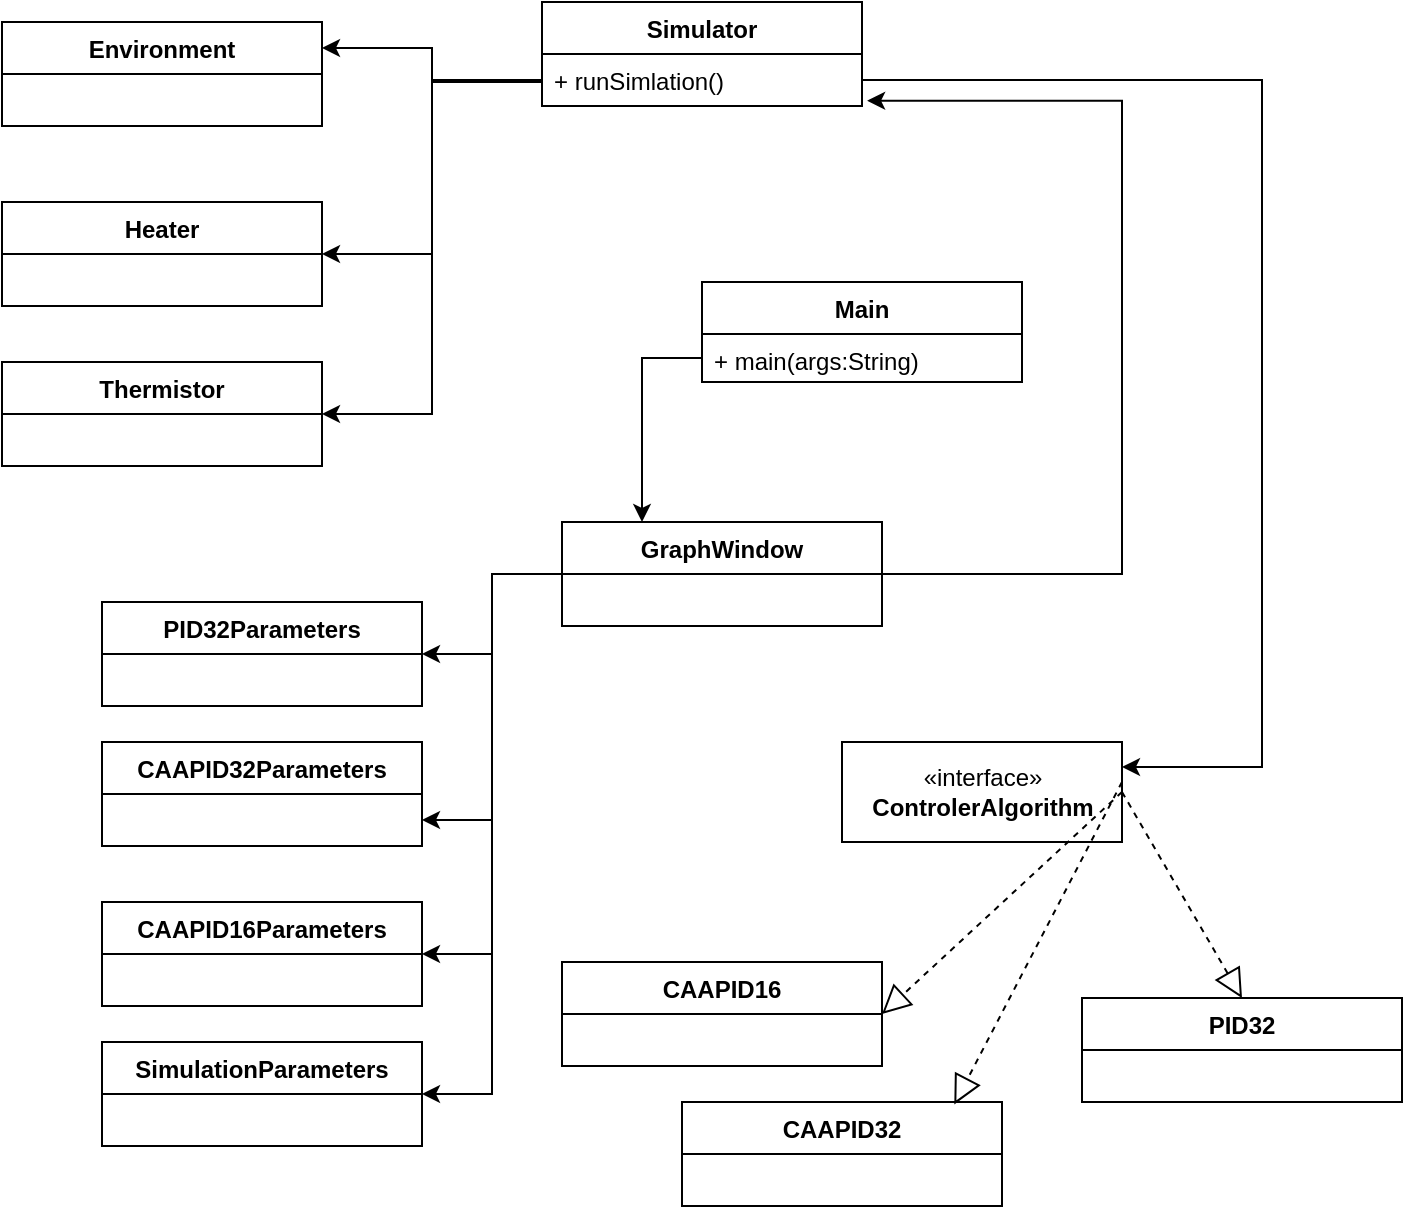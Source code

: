 <mxfile version="13.10.9" type="device"><diagram id="Tokpg13iMiT43Wdcxk94" name="Page-1"><mxGraphModel dx="1123" dy="625" grid="1" gridSize="10" guides="1" tooltips="1" connect="1" arrows="1" fold="1" page="1" pageScale="1" pageWidth="850" pageHeight="1100" math="0" shadow="0"><root><mxCell id="0"/><mxCell id="1" parent="0"/><mxCell id="pDsJ4XWTvrhEP__HKf2T-1" value="Main" style="swimlane;fontStyle=1;align=center;verticalAlign=top;childLayout=stackLayout;horizontal=1;startSize=26;horizontalStack=0;resizeParent=1;resizeParentMax=0;resizeLast=0;collapsible=1;marginBottom=0;" vertex="1" parent="1"><mxGeometry x="480" y="210" width="160" height="50" as="geometry"/></mxCell><mxCell id="pDsJ4XWTvrhEP__HKf2T-4" value="+ main(args:String)" style="text;strokeColor=none;fillColor=none;align=left;verticalAlign=top;spacingLeft=4;spacingRight=4;overflow=hidden;rotatable=0;points=[[0,0.5],[1,0.5]];portConstraint=eastwest;" vertex="1" parent="pDsJ4XWTvrhEP__HKf2T-1"><mxGeometry y="26" width="160" height="24" as="geometry"/></mxCell><mxCell id="pDsJ4XWTvrhEP__HKf2T-45" style="edgeStyle=orthogonalEdgeStyle;rounded=0;orthogonalLoop=1;jettySize=auto;html=1;entryX=1;entryY=0.5;entryDx=0;entryDy=0;" edge="1" parent="1" source="pDsJ4XWTvrhEP__HKf2T-5" target="pDsJ4XWTvrhEP__HKf2T-40"><mxGeometry relative="1" as="geometry"><Array as="points"><mxPoint x="345" y="110"/><mxPoint x="345" y="276"/></Array></mxGeometry></mxCell><mxCell id="pDsJ4XWTvrhEP__HKf2T-5" value="Simulator" style="swimlane;fontStyle=1;align=center;verticalAlign=top;childLayout=stackLayout;horizontal=1;startSize=26;horizontalStack=0;resizeParent=1;resizeParentMax=0;resizeLast=0;collapsible=1;marginBottom=0;" vertex="1" parent="1"><mxGeometry x="400" y="70" width="160" height="52" as="geometry"/></mxCell><mxCell id="pDsJ4XWTvrhEP__HKf2T-6" value="+ runSimlation()" style="text;strokeColor=none;fillColor=none;align=left;verticalAlign=top;spacingLeft=4;spacingRight=4;overflow=hidden;rotatable=0;points=[[0,0.5],[1,0.5]];portConstraint=eastwest;" vertex="1" parent="pDsJ4XWTvrhEP__HKf2T-5"><mxGeometry y="26" width="160" height="26" as="geometry"/></mxCell><mxCell id="pDsJ4XWTvrhEP__HKf2T-13" value="PID32Parameters" style="swimlane;fontStyle=1;align=center;verticalAlign=top;childLayout=stackLayout;horizontal=1;startSize=26;horizontalStack=0;resizeParent=1;resizeParentMax=0;resizeLast=0;collapsible=1;marginBottom=0;" vertex="1" parent="1"><mxGeometry x="180" y="370" width="160" height="52" as="geometry"/></mxCell><mxCell id="pDsJ4XWTvrhEP__HKf2T-15" value="CAAPID32Parameters" style="swimlane;fontStyle=1;align=center;verticalAlign=top;childLayout=stackLayout;horizontal=1;startSize=26;horizontalStack=0;resizeParent=1;resizeParentMax=0;resizeLast=0;collapsible=1;marginBottom=0;" vertex="1" parent="1"><mxGeometry x="180" y="440" width="160" height="52" as="geometry"/></mxCell><mxCell id="pDsJ4XWTvrhEP__HKf2T-17" value="SimulationParameters&#10;" style="swimlane;fontStyle=1;align=center;verticalAlign=top;childLayout=stackLayout;horizontal=1;startSize=26;horizontalStack=0;resizeParent=1;resizeParentMax=0;resizeLast=0;collapsible=1;marginBottom=0;" vertex="1" parent="1"><mxGeometry x="180" y="590" width="160" height="52" as="geometry"/></mxCell><mxCell id="pDsJ4XWTvrhEP__HKf2T-19" value="CAAPID16Parameters&#10;" style="swimlane;fontStyle=1;align=center;verticalAlign=top;childLayout=stackLayout;horizontal=1;startSize=26;horizontalStack=0;resizeParent=1;resizeParentMax=0;resizeLast=0;collapsible=1;marginBottom=0;" vertex="1" parent="1"><mxGeometry x="180" y="520" width="160" height="52" as="geometry"/></mxCell><mxCell id="pDsJ4XWTvrhEP__HKf2T-20" value="«interface»&lt;br&gt;&lt;b&gt;ControlerAlgorithm&lt;/b&gt;" style="html=1;" vertex="1" parent="1"><mxGeometry x="550" y="440" width="140" height="50" as="geometry"/></mxCell><mxCell id="pDsJ4XWTvrhEP__HKf2T-21" value="CAAPID16" style="swimlane;fontStyle=1;align=center;verticalAlign=top;childLayout=stackLayout;horizontal=1;startSize=26;horizontalStack=0;resizeParent=1;resizeParentMax=0;resizeLast=0;collapsible=1;marginBottom=0;" vertex="1" parent="1"><mxGeometry x="410" y="550" width="160" height="52" as="geometry"/></mxCell><mxCell id="pDsJ4XWTvrhEP__HKf2T-25" value="CAAPID32&#10;" style="swimlane;fontStyle=1;align=center;verticalAlign=top;childLayout=stackLayout;horizontal=1;startSize=26;horizontalStack=0;resizeParent=1;resizeParentMax=0;resizeLast=0;collapsible=1;marginBottom=0;" vertex="1" parent="1"><mxGeometry x="470" y="620" width="160" height="52" as="geometry"/></mxCell><mxCell id="pDsJ4XWTvrhEP__HKf2T-26" value="PID32" style="swimlane;fontStyle=1;align=center;verticalAlign=top;childLayout=stackLayout;horizontal=1;startSize=26;horizontalStack=0;resizeParent=1;resizeParentMax=0;resizeLast=0;collapsible=1;marginBottom=0;" vertex="1" parent="1"><mxGeometry x="670" y="568" width="160" height="52" as="geometry"/></mxCell><mxCell id="pDsJ4XWTvrhEP__HKf2T-28" value="" style="endArrow=block;dashed=1;endFill=0;endSize=12;html=1;exitX=1;exitY=0.5;exitDx=0;exitDy=0;entryX=1;entryY=0.5;entryDx=0;entryDy=0;" edge="1" parent="1" source="pDsJ4XWTvrhEP__HKf2T-20" target="pDsJ4XWTvrhEP__HKf2T-21"><mxGeometry width="160" relative="1" as="geometry"><mxPoint x="710" y="434.5" as="sourcePoint"/><mxPoint x="870" y="434.5" as="targetPoint"/></mxGeometry></mxCell><mxCell id="pDsJ4XWTvrhEP__HKf2T-29" value="" style="endArrow=block;dashed=1;endFill=0;endSize=12;html=1;entryX=0.851;entryY=0.023;entryDx=0;entryDy=0;entryPerimeter=0;" edge="1" parent="1" target="pDsJ4XWTvrhEP__HKf2T-25"><mxGeometry width="160" relative="1" as="geometry"><mxPoint x="690" y="460" as="sourcePoint"/><mxPoint x="680" y="641" as="targetPoint"/></mxGeometry></mxCell><mxCell id="pDsJ4XWTvrhEP__HKf2T-30" value="" style="endArrow=block;dashed=1;endFill=0;endSize=12;html=1;entryX=0.5;entryY=0;entryDx=0;entryDy=0;exitX=1;exitY=0.5;exitDx=0;exitDy=0;" edge="1" parent="1" source="pDsJ4XWTvrhEP__HKf2T-20" target="pDsJ4XWTvrhEP__HKf2T-26"><mxGeometry width="160" relative="1" as="geometry"><mxPoint x="710" y="550" as="sourcePoint"/><mxPoint x="680" y="726" as="targetPoint"/></mxGeometry></mxCell><mxCell id="pDsJ4XWTvrhEP__HKf2T-34" style="edgeStyle=orthogonalEdgeStyle;rounded=0;orthogonalLoop=1;jettySize=auto;html=1;entryX=1;entryY=0.5;entryDx=0;entryDy=0;" edge="1" parent="1" source="pDsJ4XWTvrhEP__HKf2T-32" target="pDsJ4XWTvrhEP__HKf2T-13"><mxGeometry relative="1" as="geometry"/></mxCell><mxCell id="pDsJ4XWTvrhEP__HKf2T-35" style="edgeStyle=orthogonalEdgeStyle;rounded=0;orthogonalLoop=1;jettySize=auto;html=1;entryX=1;entryY=0.75;entryDx=0;entryDy=0;" edge="1" parent="1" source="pDsJ4XWTvrhEP__HKf2T-32" target="pDsJ4XWTvrhEP__HKf2T-15"><mxGeometry relative="1" as="geometry"/></mxCell><mxCell id="pDsJ4XWTvrhEP__HKf2T-36" style="edgeStyle=orthogonalEdgeStyle;rounded=0;orthogonalLoop=1;jettySize=auto;html=1;entryX=1;entryY=0.5;entryDx=0;entryDy=0;" edge="1" parent="1" source="pDsJ4XWTvrhEP__HKf2T-32" target="pDsJ4XWTvrhEP__HKf2T-19"><mxGeometry relative="1" as="geometry"/></mxCell><mxCell id="pDsJ4XWTvrhEP__HKf2T-37" style="edgeStyle=orthogonalEdgeStyle;rounded=0;orthogonalLoop=1;jettySize=auto;html=1;entryX=1;entryY=0.5;entryDx=0;entryDy=0;" edge="1" parent="1" source="pDsJ4XWTvrhEP__HKf2T-32" target="pDsJ4XWTvrhEP__HKf2T-17"><mxGeometry relative="1" as="geometry"/></mxCell><mxCell id="pDsJ4XWTvrhEP__HKf2T-38" style="edgeStyle=orthogonalEdgeStyle;rounded=0;orthogonalLoop=1;jettySize=auto;html=1;entryX=1.016;entryY=0.899;entryDx=0;entryDy=0;entryPerimeter=0;exitX=1;exitY=0.5;exitDx=0;exitDy=0;" edge="1" parent="1" source="pDsJ4XWTvrhEP__HKf2T-32" target="pDsJ4XWTvrhEP__HKf2T-6"><mxGeometry relative="1" as="geometry"><mxPoint x="690" y="120" as="targetPoint"/><Array as="points"><mxPoint x="690" y="356"/><mxPoint x="690" y="119"/></Array></mxGeometry></mxCell><mxCell id="pDsJ4XWTvrhEP__HKf2T-32" value="GraphWindow" style="swimlane;fontStyle=1;align=center;verticalAlign=top;childLayout=stackLayout;horizontal=1;startSize=26;horizontalStack=0;resizeParent=1;resizeParentMax=0;resizeLast=0;collapsible=1;marginBottom=0;" vertex="1" parent="1"><mxGeometry x="410" y="330" width="160" height="52" as="geometry"/></mxCell><mxCell id="pDsJ4XWTvrhEP__HKf2T-33" style="edgeStyle=orthogonalEdgeStyle;rounded=0;orthogonalLoop=1;jettySize=auto;html=1;entryX=0.25;entryY=0;entryDx=0;entryDy=0;" edge="1" parent="1" source="pDsJ4XWTvrhEP__HKf2T-4" target="pDsJ4XWTvrhEP__HKf2T-32"><mxGeometry relative="1" as="geometry"/></mxCell><mxCell id="pDsJ4XWTvrhEP__HKf2T-39" style="edgeStyle=orthogonalEdgeStyle;rounded=0;orthogonalLoop=1;jettySize=auto;html=1;entryX=1;entryY=0.25;entryDx=0;entryDy=0;" edge="1" parent="1" source="pDsJ4XWTvrhEP__HKf2T-6" target="pDsJ4XWTvrhEP__HKf2T-20"><mxGeometry relative="1" as="geometry"><mxPoint x="750" y="460" as="targetPoint"/><Array as="points"><mxPoint x="760" y="109"/><mxPoint x="760" y="453"/></Array></mxGeometry></mxCell><mxCell id="pDsJ4XWTvrhEP__HKf2T-40" value="Thermistor" style="swimlane;fontStyle=1;align=center;verticalAlign=top;childLayout=stackLayout;horizontal=1;startSize=26;horizontalStack=0;resizeParent=1;resizeParentMax=0;resizeLast=0;collapsible=1;marginBottom=0;" vertex="1" parent="1"><mxGeometry x="130" y="250" width="160" height="52" as="geometry"/></mxCell><mxCell id="pDsJ4XWTvrhEP__HKf2T-41" value="Heater" style="swimlane;fontStyle=1;align=center;verticalAlign=top;childLayout=stackLayout;horizontal=1;startSize=26;horizontalStack=0;resizeParent=1;resizeParentMax=0;resizeLast=0;collapsible=1;marginBottom=0;" vertex="1" parent="1"><mxGeometry x="130" y="170" width="160" height="52" as="geometry"/></mxCell><mxCell id="pDsJ4XWTvrhEP__HKf2T-42" value="Environment" style="swimlane;fontStyle=1;align=center;verticalAlign=top;childLayout=stackLayout;horizontal=1;startSize=26;horizontalStack=0;resizeParent=1;resizeParentMax=0;resizeLast=0;collapsible=1;marginBottom=0;" vertex="1" parent="1"><mxGeometry x="130" y="80" width="160" height="52" as="geometry"/></mxCell><mxCell id="pDsJ4XWTvrhEP__HKf2T-43" style="edgeStyle=orthogonalEdgeStyle;rounded=0;orthogonalLoop=1;jettySize=auto;html=1;entryX=1;entryY=0.25;entryDx=0;entryDy=0;" edge="1" parent="1" source="pDsJ4XWTvrhEP__HKf2T-6" target="pDsJ4XWTvrhEP__HKf2T-42"><mxGeometry relative="1" as="geometry"/></mxCell><mxCell id="pDsJ4XWTvrhEP__HKf2T-44" style="edgeStyle=orthogonalEdgeStyle;rounded=0;orthogonalLoop=1;jettySize=auto;html=1;entryX=1;entryY=0.5;entryDx=0;entryDy=0;" edge="1" parent="1" source="pDsJ4XWTvrhEP__HKf2T-6" target="pDsJ4XWTvrhEP__HKf2T-41"><mxGeometry relative="1" as="geometry"/></mxCell></root></mxGraphModel></diagram></mxfile>